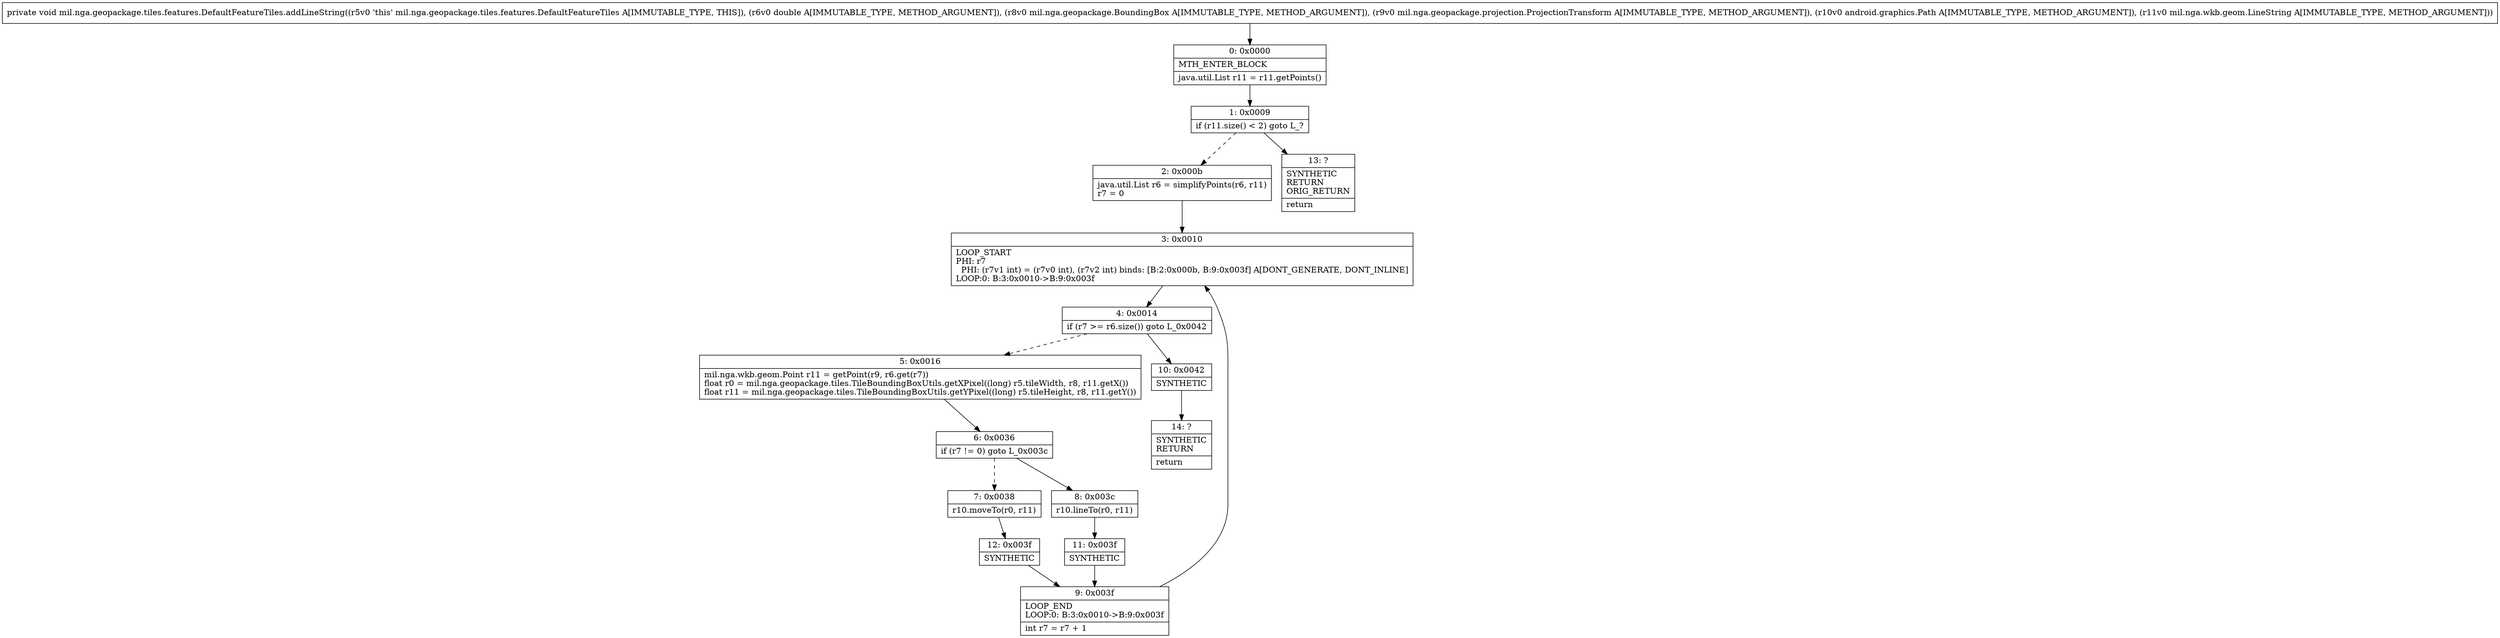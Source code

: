 digraph "CFG formil.nga.geopackage.tiles.features.DefaultFeatureTiles.addLineString(DLmil\/nga\/geopackage\/BoundingBox;Lmil\/nga\/geopackage\/projection\/ProjectionTransform;Landroid\/graphics\/Path;Lmil\/nga\/wkb\/geom\/LineString;)V" {
Node_0 [shape=record,label="{0\:\ 0x0000|MTH_ENTER_BLOCK\l|java.util.List r11 = r11.getPoints()\l}"];
Node_1 [shape=record,label="{1\:\ 0x0009|if (r11.size() \< 2) goto L_?\l}"];
Node_2 [shape=record,label="{2\:\ 0x000b|java.util.List r6 = simplifyPoints(r6, r11)\lr7 = 0\l}"];
Node_3 [shape=record,label="{3\:\ 0x0010|LOOP_START\lPHI: r7 \l  PHI: (r7v1 int) = (r7v0 int), (r7v2 int) binds: [B:2:0x000b, B:9:0x003f] A[DONT_GENERATE, DONT_INLINE]\lLOOP:0: B:3:0x0010\-\>B:9:0x003f\l}"];
Node_4 [shape=record,label="{4\:\ 0x0014|if (r7 \>= r6.size()) goto L_0x0042\l}"];
Node_5 [shape=record,label="{5\:\ 0x0016|mil.nga.wkb.geom.Point r11 = getPoint(r9, r6.get(r7))\lfloat r0 = mil.nga.geopackage.tiles.TileBoundingBoxUtils.getXPixel((long) r5.tileWidth, r8, r11.getX())\lfloat r11 = mil.nga.geopackage.tiles.TileBoundingBoxUtils.getYPixel((long) r5.tileHeight, r8, r11.getY())\l}"];
Node_6 [shape=record,label="{6\:\ 0x0036|if (r7 != 0) goto L_0x003c\l}"];
Node_7 [shape=record,label="{7\:\ 0x0038|r10.moveTo(r0, r11)\l}"];
Node_8 [shape=record,label="{8\:\ 0x003c|r10.lineTo(r0, r11)\l}"];
Node_9 [shape=record,label="{9\:\ 0x003f|LOOP_END\lLOOP:0: B:3:0x0010\-\>B:9:0x003f\l|int r7 = r7 + 1\l}"];
Node_10 [shape=record,label="{10\:\ 0x0042|SYNTHETIC\l}"];
Node_11 [shape=record,label="{11\:\ 0x003f|SYNTHETIC\l}"];
Node_12 [shape=record,label="{12\:\ 0x003f|SYNTHETIC\l}"];
Node_13 [shape=record,label="{13\:\ ?|SYNTHETIC\lRETURN\lORIG_RETURN\l|return\l}"];
Node_14 [shape=record,label="{14\:\ ?|SYNTHETIC\lRETURN\l|return\l}"];
MethodNode[shape=record,label="{private void mil.nga.geopackage.tiles.features.DefaultFeatureTiles.addLineString((r5v0 'this' mil.nga.geopackage.tiles.features.DefaultFeatureTiles A[IMMUTABLE_TYPE, THIS]), (r6v0 double A[IMMUTABLE_TYPE, METHOD_ARGUMENT]), (r8v0 mil.nga.geopackage.BoundingBox A[IMMUTABLE_TYPE, METHOD_ARGUMENT]), (r9v0 mil.nga.geopackage.projection.ProjectionTransform A[IMMUTABLE_TYPE, METHOD_ARGUMENT]), (r10v0 android.graphics.Path A[IMMUTABLE_TYPE, METHOD_ARGUMENT]), (r11v0 mil.nga.wkb.geom.LineString A[IMMUTABLE_TYPE, METHOD_ARGUMENT])) }"];
MethodNode -> Node_0;
Node_0 -> Node_1;
Node_1 -> Node_2[style=dashed];
Node_1 -> Node_13;
Node_2 -> Node_3;
Node_3 -> Node_4;
Node_4 -> Node_5[style=dashed];
Node_4 -> Node_10;
Node_5 -> Node_6;
Node_6 -> Node_7[style=dashed];
Node_6 -> Node_8;
Node_7 -> Node_12;
Node_8 -> Node_11;
Node_9 -> Node_3;
Node_10 -> Node_14;
Node_11 -> Node_9;
Node_12 -> Node_9;
}

